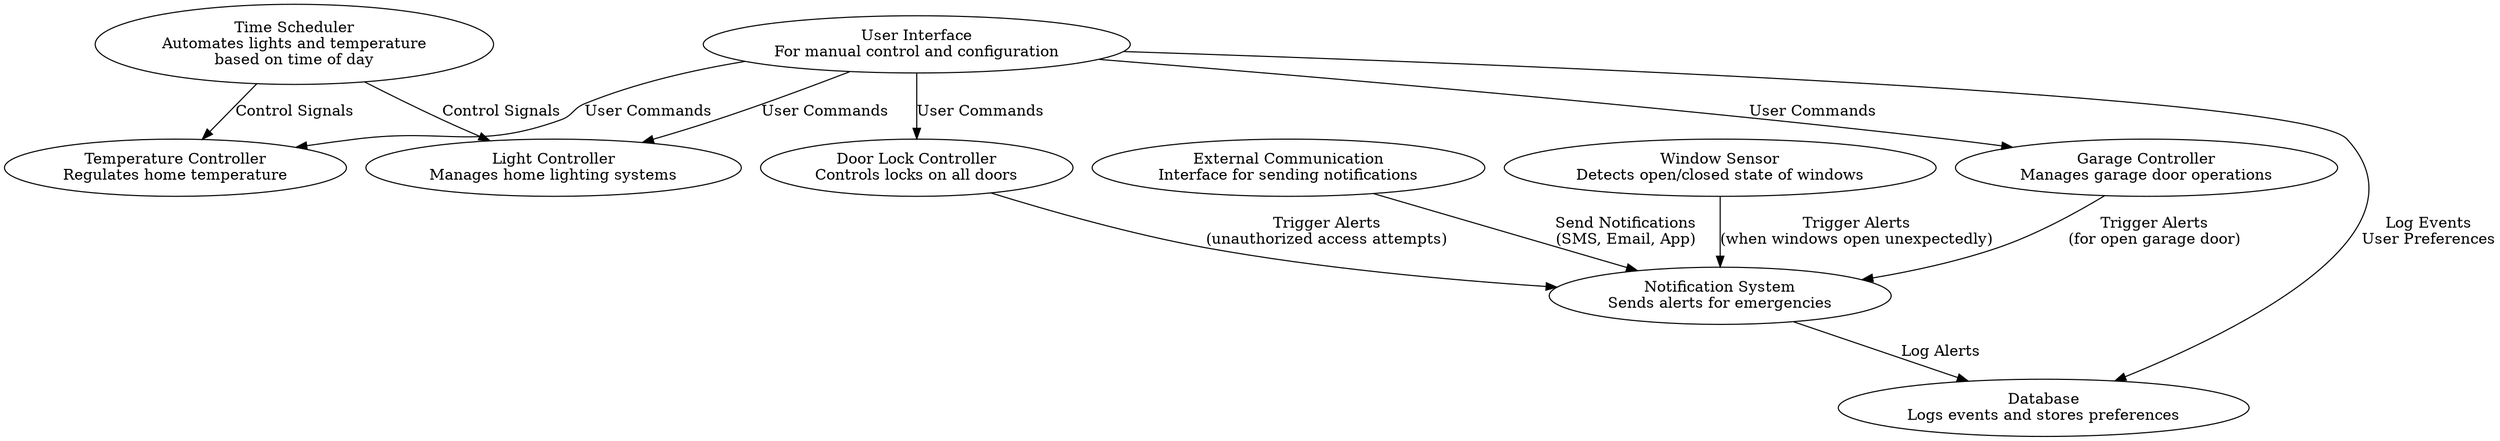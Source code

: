 digraph HomeControlSystem {

    TimeScheduler [label="Time Scheduler\nAutomates lights and temperature\nbased on time of day"];
    LightController [label="Light Controller\nManages home lighting systems"];
    TempController [label="Temperature Controller\nRegulates home temperature"];
    DoorLockController [label="Door Lock Controller\nControls locks on all doors"];
    GarageController [label="Garage Controller\nManages garage door operations"];
    WindowSensor [label="Window Sensor\nDetects open/closed state of windows"];
    NotificationSystem [label="Notification System\nSends alerts for emergencies"];
    UserInterface [label="User Interface\nFor manual control and configuration"];
    Database [label="Database\nLogs events and stores preferences"];
    ExternalComm [label="External Communication\nInterface for sending notifications"];

    TimeScheduler -> LightController [label="Control Signals"];
    TimeScheduler -> TempController [label="Control Signals"];
    UserInterface -> LightController [label="User Commands"];
    UserInterface -> TempController [label="User Commands"];
    UserInterface -> DoorLockController [label="User Commands"];
    UserInterface -> GarageController [label="User Commands"];
    WindowSensor -> NotificationSystem [label="Trigger Alerts\n(when windows open unexpectedly)"];
    GarageController -> NotificationSystem [label="Trigger Alerts\n(for open garage door)"];
    DoorLockController -> NotificationSystem [label="Trigger Alerts\n(unauthorized access attempts)"];
    ExternalComm -> NotificationSystem [label="Send Notifications\n(SMS, Email, App)"];
    UserInterface -> Database [label="Log Events\nUser Preferences"];
    NotificationSystem -> Database [label="Log Alerts"];

    // Styling
    edge [color=blue];
    node [style=filled, color=lightgrey];
}

